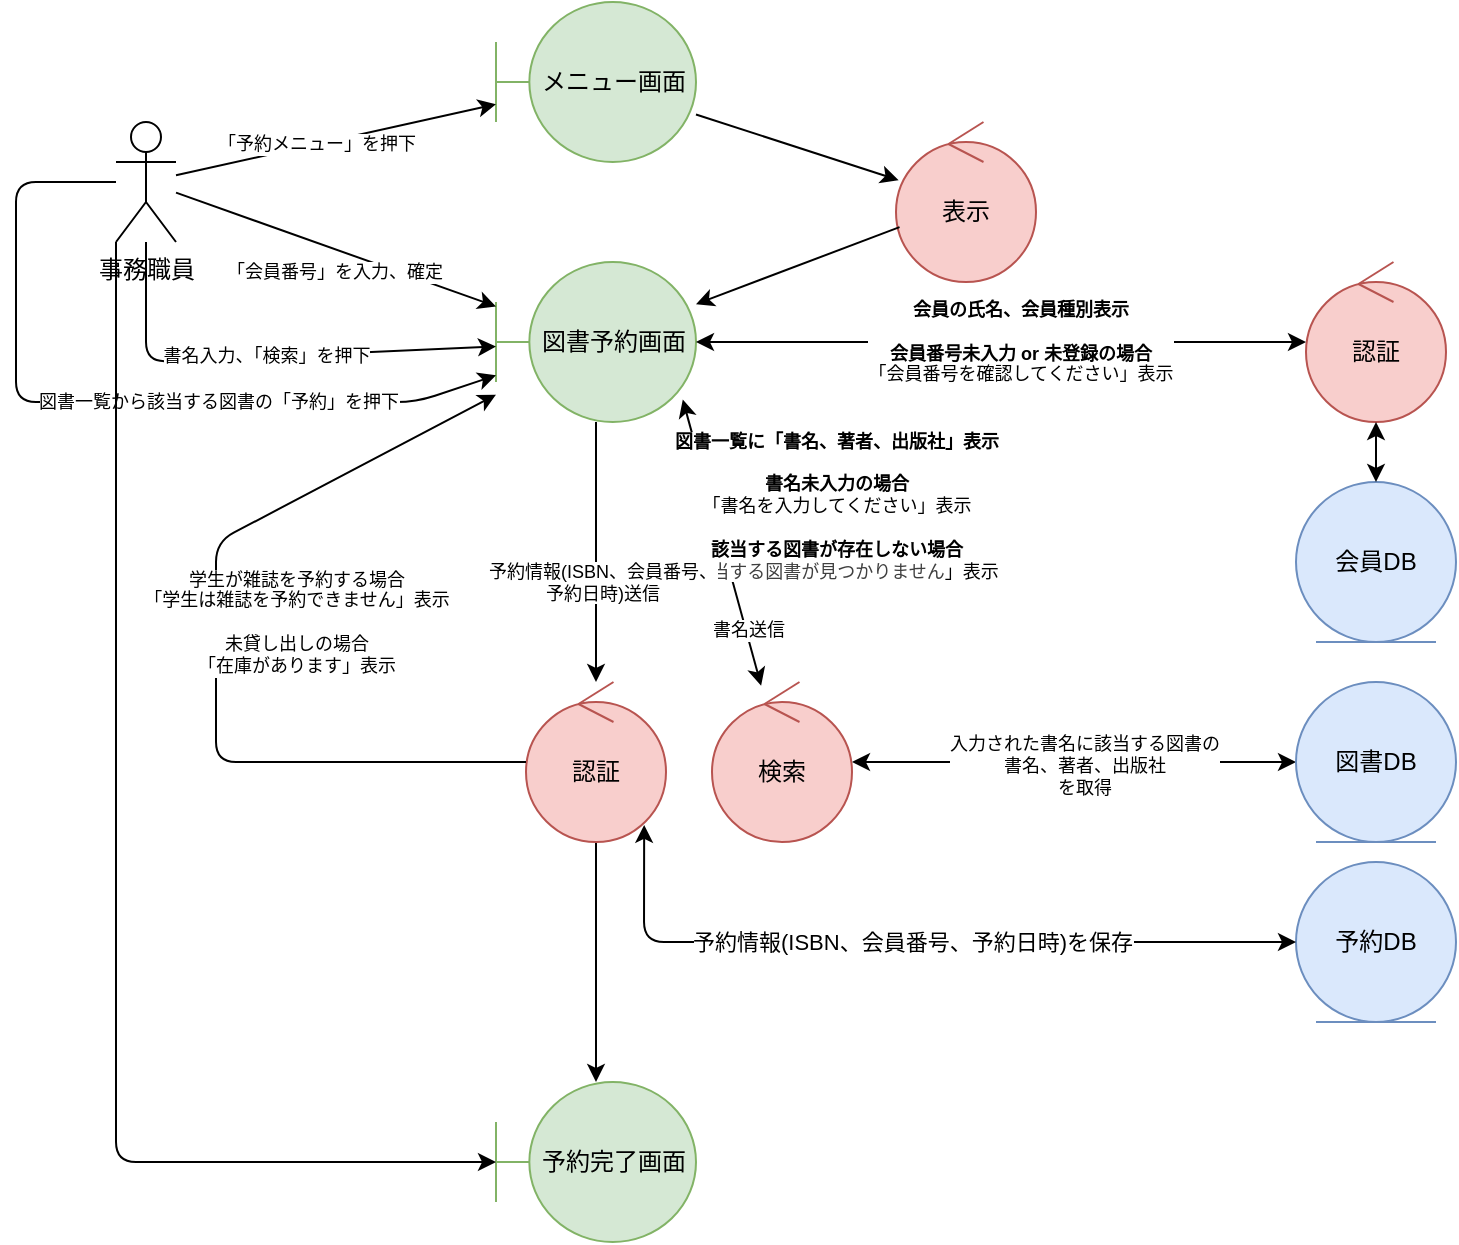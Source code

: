 <mxfile>
    <diagram id="pEpuz6DDx-xSXiD9G2zb" name="ページ1">
        <mxGraphModel dx="1118" dy="645" grid="1" gridSize="10" guides="1" tooltips="1" connect="1" arrows="1" fold="1" page="1" pageScale="1" pageWidth="827" pageHeight="1169" math="0" shadow="0">
            <root>
                <mxCell id="0"/>
                <mxCell id="1" parent="0"/>
                <mxCell id="2" value="事務職員" style="shape=umlActor;verticalLabelPosition=bottom;verticalAlign=top;html=1;outlineConnect=0;" parent="1" vertex="1">
                    <mxGeometry x="80" y="120" width="30" height="60" as="geometry"/>
                </mxCell>
                <mxCell id="3" value="メニュー画面" style="shape=umlBoundary;whiteSpace=wrap;html=1;fillColor=#d5e8d4;strokeColor=#82b366;" parent="1" vertex="1">
                    <mxGeometry x="270" y="60" width="100" height="80" as="geometry"/>
                </mxCell>
                <mxCell id="4" value="" style="endArrow=classic;html=1;" parent="1" source="2" target="3" edge="1">
                    <mxGeometry width="50" height="50" relative="1" as="geometry">
                        <mxPoint x="190" y="190" as="sourcePoint"/>
                        <mxPoint x="240" y="140" as="targetPoint"/>
                    </mxGeometry>
                </mxCell>
                <mxCell id="5" value="「予約メニュー」を押下" style="edgeLabel;html=1;align=center;verticalAlign=middle;resizable=0;points=[];fontSize=9;" parent="4" vertex="1" connectable="0">
                    <mxGeometry x="-0.198" relative="1" as="geometry">
                        <mxPoint x="6" y="-2" as="offset"/>
                    </mxGeometry>
                </mxCell>
                <mxCell id="7" value="予約DB" style="ellipse;shape=umlEntity;whiteSpace=wrap;html=1;fillColor=#dae8fc;strokeColor=#6c8ebf;" parent="1" vertex="1">
                    <mxGeometry x="670" y="490" width="80" height="80" as="geometry"/>
                </mxCell>
                <mxCell id="8" value="表示" style="ellipse;shape=umlControl;whiteSpace=wrap;html=1;fillColor=#f8cecc;strokeColor=#b85450;" parent="1" vertex="1">
                    <mxGeometry x="470" y="120" width="70" height="80" as="geometry"/>
                </mxCell>
                <mxCell id="9" value="" style="endArrow=classic;html=1;" parent="1" source="3" target="8" edge="1">
                    <mxGeometry width="50" height="50" relative="1" as="geometry">
                        <mxPoint x="500" y="130" as="sourcePoint"/>
                        <mxPoint x="550" y="80" as="targetPoint"/>
                    </mxGeometry>
                </mxCell>
                <mxCell id="13" value="" style="endArrow=classic;html=1;" parent="1" source="8" target="14" edge="1">
                    <mxGeometry width="50" height="50" relative="1" as="geometry">
                        <mxPoint x="360" y="200" as="sourcePoint"/>
                        <mxPoint x="400" y="230" as="targetPoint"/>
                    </mxGeometry>
                </mxCell>
                <mxCell id="14" value="図書予約画面" style="shape=umlBoundary;whiteSpace=wrap;html=1;fillColor=#d5e8d4;strokeColor=#82b366;" parent="1" vertex="1">
                    <mxGeometry x="270" y="190" width="100" height="80" as="geometry"/>
                </mxCell>
                <mxCell id="15" value="" style="endArrow=classic;html=1;" parent="1" source="2" target="14" edge="1">
                    <mxGeometry width="50" height="50" relative="1" as="geometry">
                        <mxPoint x="180" y="200" as="sourcePoint"/>
                        <mxPoint x="230" y="150" as="targetPoint"/>
                    </mxGeometry>
                </mxCell>
                <mxCell id="16" value="「会員番号」を入力、確定" style="edgeLabel;html=1;align=center;verticalAlign=middle;resizable=0;points=[];fontSize=9;" parent="15" vertex="1" connectable="0">
                    <mxGeometry x="-0.156" y="4" relative="1" as="geometry">
                        <mxPoint x="10" y="19" as="offset"/>
                    </mxGeometry>
                </mxCell>
                <mxCell id="17" value="認証" style="ellipse;shape=umlControl;whiteSpace=wrap;html=1;fillColor=#f8cecc;strokeColor=#b85450;" parent="1" vertex="1">
                    <mxGeometry x="675" y="190" width="70" height="80" as="geometry"/>
                </mxCell>
                <mxCell id="18" value="" style="endArrow=classic;startArrow=classic;html=1;" parent="1" source="14" target="17" edge="1">
                    <mxGeometry width="50" height="50" relative="1" as="geometry">
                        <mxPoint x="410" y="200" as="sourcePoint"/>
                        <mxPoint x="460" y="150" as="targetPoint"/>
                    </mxGeometry>
                </mxCell>
                <mxCell id="19" value="&lt;div&gt;&lt;span style=&quot;background-color: light-dark(#ffffff, var(--ge-dark-color, #121212));&quot;&gt;&lt;font&gt;&lt;b&gt;会員の氏名、会員種別表示&lt;/b&gt;&lt;/font&gt;&lt;/span&gt;&lt;/div&gt;&lt;div&gt;&lt;span style=&quot;background-color: light-dark(#ffffff, var(--ge-dark-color, #121212));&quot;&gt;&lt;font&gt;&lt;br&gt;&lt;/font&gt;&lt;/span&gt;&lt;/div&gt;&lt;div&gt;&lt;span style=&quot;background-color: light-dark(#ffffff, var(--ge-dark-color, #121212));&quot;&gt;&lt;font&gt;&lt;b&gt;会員番号未入力 or 未登録の場合&lt;/b&gt;&lt;/font&gt;&lt;/span&gt;&lt;/div&gt;&lt;div&gt;&lt;span style=&quot;background-color: light-dark(#ffffff, var(--ge-dark-color, #121212));&quot;&gt;&lt;font&gt;「会員番号を確認してください」表示&lt;/font&gt;&lt;/span&gt;&lt;/div&gt;" style="edgeLabel;html=1;align=center;verticalAlign=middle;resizable=0;points=[];fontSize=9;" parent="18" vertex="1" connectable="0">
                    <mxGeometry x="-0.031" relative="1" as="geometry">
                        <mxPoint x="14" as="offset"/>
                    </mxGeometry>
                </mxCell>
                <mxCell id="21" value="" style="endArrow=classic;html=1;" parent="1" source="2" target="14" edge="1">
                    <mxGeometry width="50" height="50" relative="1" as="geometry">
                        <mxPoint x="80" y="300" as="sourcePoint"/>
                        <mxPoint x="130" y="250" as="targetPoint"/>
                        <Array as="points">
                            <mxPoint x="95" y="240"/>
                        </Array>
                    </mxGeometry>
                </mxCell>
                <mxCell id="22" value="書名入力、「検索」を押下" style="edgeLabel;html=1;align=center;verticalAlign=middle;resizable=0;points=[];fontSize=9;" parent="21" vertex="1" connectable="0">
                    <mxGeometry x="0.02" y="1" relative="1" as="geometry">
                        <mxPoint as="offset"/>
                    </mxGeometry>
                </mxCell>
                <mxCell id="23" value="検索" style="ellipse;shape=umlControl;whiteSpace=wrap;html=1;fillColor=#f8cecc;strokeColor=#b85450;" parent="1" vertex="1">
                    <mxGeometry x="378" y="400" width="70" height="80" as="geometry"/>
                </mxCell>
                <mxCell id="25" value="" style="endArrow=classic;startArrow=classic;html=1;" parent="1" source="23" target="52" edge="1">
                    <mxGeometry width="50" height="50" relative="1" as="geometry">
                        <mxPoint x="420" y="350" as="sourcePoint"/>
                        <mxPoint x="640" y="390" as="targetPoint"/>
                    </mxGeometry>
                </mxCell>
                <mxCell id="27" value="&lt;font&gt;入力された書名に該当する図書の&lt;/font&gt;&lt;div&gt;&lt;font&gt;書名、著者、出版社&lt;/font&gt;&lt;/div&gt;&lt;div&gt;&lt;font&gt;を取得&lt;/font&gt;&lt;/div&gt;" style="edgeLabel;html=1;align=center;verticalAlign=middle;resizable=0;points=[];fontSize=9;" parent="25" vertex="1" connectable="0">
                    <mxGeometry x="0.045" y="-2" relative="1" as="geometry">
                        <mxPoint as="offset"/>
                    </mxGeometry>
                </mxCell>
                <mxCell id="26" value="" style="endArrow=classic;startArrow=classic;html=1;entryX=0.934;entryY=0.86;entryDx=0;entryDy=0;entryPerimeter=0;" parent="1" source="23" target="14" edge="1">
                    <mxGeometry width="50" height="50" relative="1" as="geometry">
                        <mxPoint x="420" y="350" as="sourcePoint"/>
                        <mxPoint x="470" y="300" as="targetPoint"/>
                    </mxGeometry>
                </mxCell>
                <mxCell id="28" value="&lt;div&gt;&lt;b&gt;図書一覧に「書名、著者、出版社」表示&lt;/b&gt;&lt;/div&gt;&lt;div&gt;&lt;br&gt;&lt;/div&gt;&lt;b&gt;書名未入力の場合&lt;/b&gt;&lt;div&gt;「書名を入力してください」表示&lt;/div&gt;&lt;div&gt;&lt;br&gt;&lt;/div&gt;&lt;div&gt;&lt;b&gt;該当する図書が存在しない場合&lt;/b&gt;&lt;/div&gt;&lt;div&gt;「&lt;span style=&quot;color: rgb(63, 63, 63); background-color: light-dark(#ffffff, var(--ge-dark-color, #121212));&quot;&gt;該当する図書が見つかりません&lt;/span&gt;&lt;span style=&quot;background-color: light-dark(#ffffff, var(--ge-dark-color, #121212));&quot;&gt;」表示&lt;/span&gt;&lt;/div&gt;" style="edgeLabel;html=1;align=center;verticalAlign=middle;resizable=0;points=[];fontSize=9;" parent="26" vertex="1" connectable="0">
                    <mxGeometry x="0.565" relative="1" as="geometry">
                        <mxPoint x="68" y="22" as="offset"/>
                    </mxGeometry>
                </mxCell>
                <mxCell id="49" value="書名送信" style="edgeLabel;html=1;align=center;verticalAlign=middle;resizable=0;points=[];fontSize=9;" parent="26" vertex="1" connectable="0">
                    <mxGeometry x="-0.6" y="-1" relative="1" as="geometry">
                        <mxPoint y="1" as="offset"/>
                    </mxGeometry>
                </mxCell>
                <mxCell id="29" value="" style="endArrow=classic;html=1;" parent="1" source="2" target="14" edge="1">
                    <mxGeometry width="50" height="50" relative="1" as="geometry">
                        <mxPoint x="260" y="290" as="sourcePoint"/>
                        <mxPoint x="310" y="240" as="targetPoint"/>
                        <Array as="points">
                            <mxPoint x="30" y="150"/>
                            <mxPoint x="30" y="260"/>
                            <mxPoint x="230" y="260"/>
                        </Array>
                    </mxGeometry>
                </mxCell>
                <mxCell id="30" value="図書一覧から該当する図書の「予約」を押下" style="edgeLabel;html=1;align=center;verticalAlign=middle;resizable=0;points=[];fontSize=9;" parent="29" vertex="1" connectable="0">
                    <mxGeometry x="-0.092" y="5" relative="1" as="geometry">
                        <mxPoint x="78" y="5" as="offset"/>
                    </mxGeometry>
                </mxCell>
                <mxCell id="35" value="" style="edgeStyle=none;html=1;" parent="1" source="31" target="34" edge="1">
                    <mxGeometry relative="1" as="geometry"/>
                </mxCell>
                <mxCell id="31" value="認証" style="ellipse;shape=umlControl;whiteSpace=wrap;html=1;fillColor=#f8cecc;strokeColor=#b85450;" parent="1" vertex="1">
                    <mxGeometry x="285" y="400" width="70" height="80" as="geometry"/>
                </mxCell>
                <mxCell id="33" value="" style="endArrow=classic;html=1;" parent="1" source="14" target="31" edge="1">
                    <mxGeometry width="50" height="50" relative="1" as="geometry">
                        <mxPoint x="310" y="400" as="sourcePoint"/>
                        <mxPoint x="360" y="350" as="targetPoint"/>
                    </mxGeometry>
                </mxCell>
                <mxCell id="36" value="予約情報(ISBN、会員番号、&lt;div&gt;予約日時)送信&lt;/div&gt;" style="edgeLabel;html=1;align=center;verticalAlign=middle;resizable=0;points=[];fontSize=9;" parent="33" vertex="1" connectable="0">
                    <mxGeometry x="0.024" relative="1" as="geometry">
                        <mxPoint x="3" y="13" as="offset"/>
                    </mxGeometry>
                </mxCell>
                <mxCell id="34" value="予約完了画面" style="shape=umlBoundary;whiteSpace=wrap;html=1;fillColor=#d5e8d4;strokeColor=#82b366;" parent="1" vertex="1">
                    <mxGeometry x="270" y="600" width="100" height="80" as="geometry"/>
                </mxCell>
                <mxCell id="37" value="" style="endArrow=classic;startArrow=classic;html=1;exitX=0.844;exitY=0.893;exitDx=0;exitDy=0;exitPerimeter=0;" parent="1" source="31" target="7" edge="1">
                    <mxGeometry width="50" height="50" relative="1" as="geometry">
                        <mxPoint x="440" y="400" as="sourcePoint"/>
                        <mxPoint x="490" y="350" as="targetPoint"/>
                        <Array as="points">
                            <mxPoint x="344" y="530"/>
                        </Array>
                    </mxGeometry>
                </mxCell>
                <mxCell id="51" value="予約情報(ISBN、会員番号、予約日時)を保存" style="edgeLabel;html=1;align=center;verticalAlign=middle;resizable=0;points=[];" parent="37" vertex="1" connectable="0">
                    <mxGeometry x="-0.2" relative="1" as="geometry">
                        <mxPoint x="38" as="offset"/>
                    </mxGeometry>
                </mxCell>
                <mxCell id="38" value="" style="endArrow=classic;html=1;" parent="1" source="31" target="14" edge="1">
                    <mxGeometry width="50" height="50" relative="1" as="geometry">
                        <mxPoint x="120" y="420" as="sourcePoint"/>
                        <mxPoint x="330" y="180" as="targetPoint"/>
                        <Array as="points">
                            <mxPoint x="130" y="440"/>
                            <mxPoint x="130" y="330"/>
                        </Array>
                    </mxGeometry>
                </mxCell>
                <mxCell id="40" value="&lt;div&gt;学生が雑誌を予約する場合&lt;/div&gt;「学生は雑誌を予約できません」表示&lt;div&gt;&lt;br&gt;&lt;/div&gt;&lt;div&gt;未貸し出しの場合&lt;/div&gt;&lt;div&gt;「在庫があります」表示&lt;/div&gt;" style="edgeLabel;html=1;align=center;verticalAlign=middle;resizable=0;points=[];fontSize=9;" parent="38" vertex="1" connectable="0">
                    <mxGeometry x="0.091" y="-1" relative="1" as="geometry">
                        <mxPoint x="39" y="6" as="offset"/>
                    </mxGeometry>
                </mxCell>
                <mxCell id="50" value="" style="endArrow=classic;html=1;exitX=0;exitY=1;exitDx=0;exitDy=0;exitPerimeter=0;" parent="1" source="2" target="34" edge="1">
                    <mxGeometry width="50" height="50" relative="1" as="geometry">
                        <mxPoint x="50" y="442.381" as="sourcePoint"/>
                        <mxPoint x="290" y="460" as="targetPoint"/>
                        <Array as="points">
                            <mxPoint x="80" y="640"/>
                        </Array>
                    </mxGeometry>
                </mxCell>
                <mxCell id="52" value="図書DB" style="ellipse;shape=umlEntity;whiteSpace=wrap;html=1;fillColor=#dae8fc;strokeColor=#6c8ebf;" vertex="1" parent="1">
                    <mxGeometry x="670" y="400" width="80" height="80" as="geometry"/>
                </mxCell>
                <mxCell id="53" value="会員DB" style="ellipse;shape=umlEntity;whiteSpace=wrap;html=1;fillColor=#dae8fc;strokeColor=#6c8ebf;" vertex="1" parent="1">
                    <mxGeometry x="670" y="300" width="80" height="80" as="geometry"/>
                </mxCell>
                <mxCell id="55" value="" style="endArrow=classic;startArrow=classic;html=1;" edge="1" parent="1" source="53" target="17">
                    <mxGeometry width="50" height="50" relative="1" as="geometry">
                        <mxPoint x="560" y="290" as="sourcePoint"/>
                        <mxPoint x="610" y="240" as="targetPoint"/>
                    </mxGeometry>
                </mxCell>
            </root>
        </mxGraphModel>
    </diagram>
</mxfile>